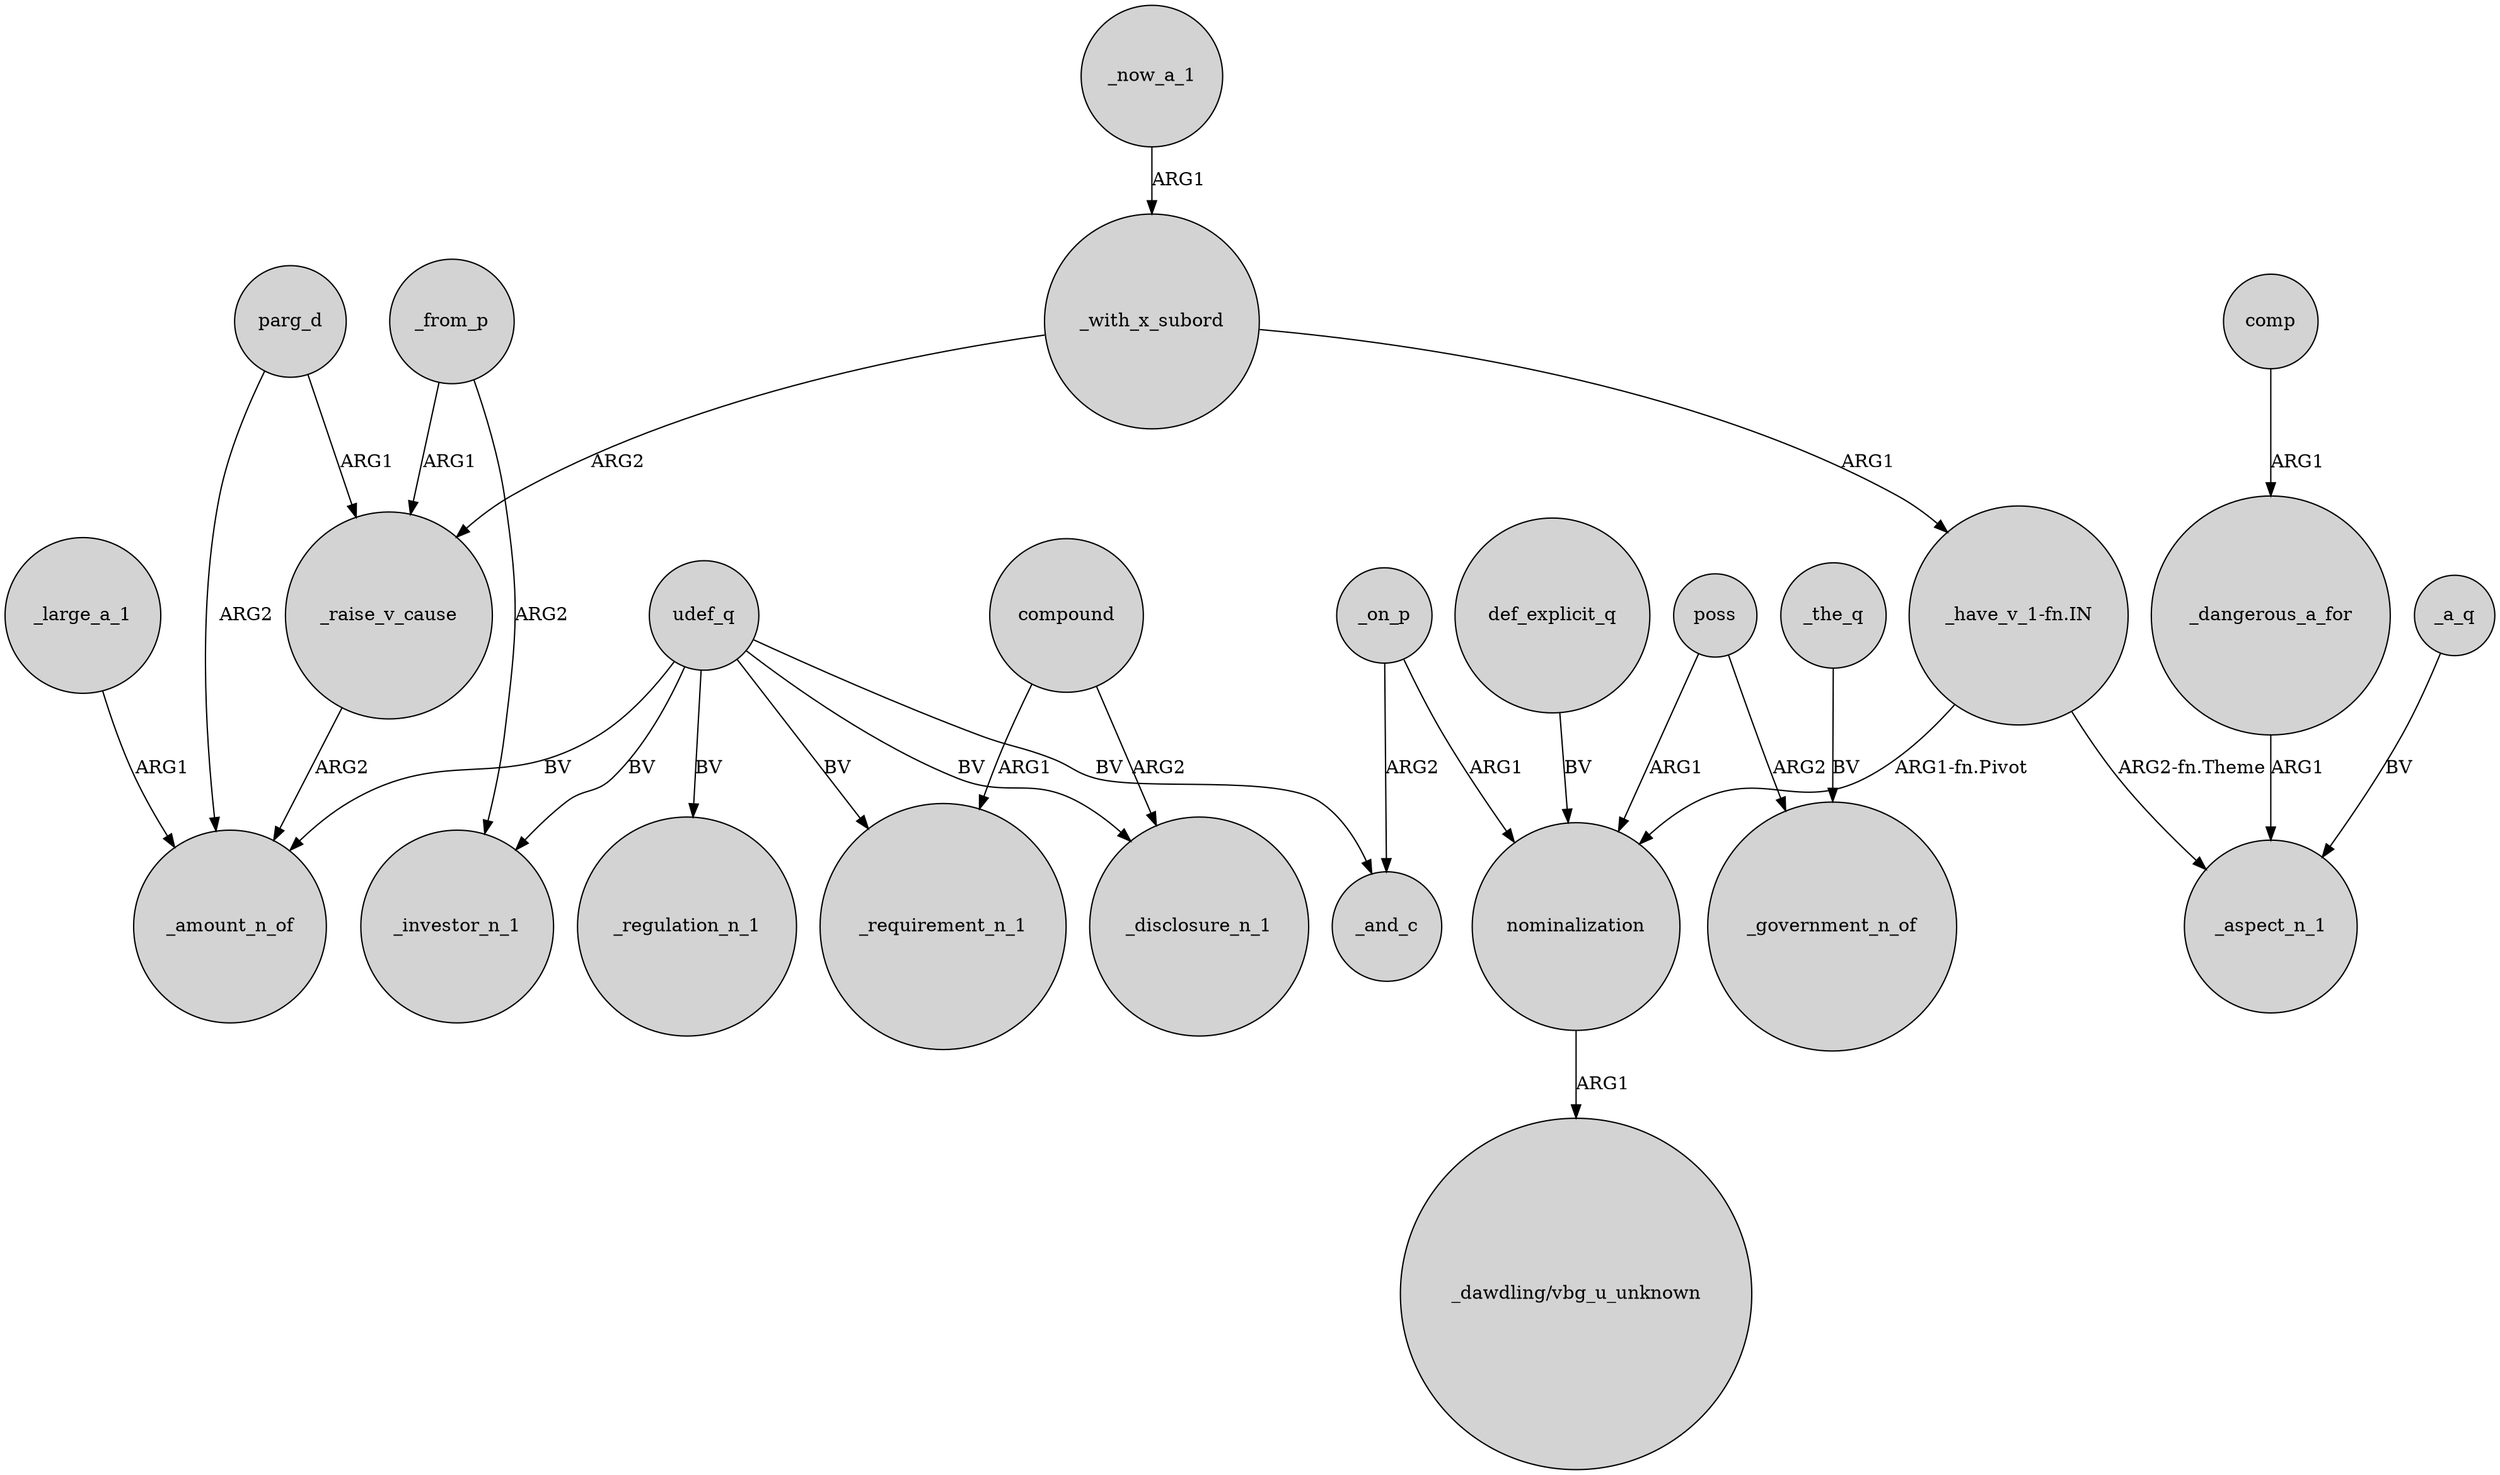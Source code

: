 digraph {
	node [shape=circle style=filled]
	parg_d -> _raise_v_cause [label=ARG1]
	udef_q -> _requirement_n_1 [label=BV]
	udef_q -> _amount_n_of [label=BV]
	udef_q -> _investor_n_1 [label=BV]
	udef_q -> _disclosure_n_1 [label=BV]
	_with_x_subord -> "_have_v_1-fn.IN" [label=ARG1]
	_dangerous_a_for -> _aspect_n_1 [label=ARG1]
	_with_x_subord -> _raise_v_cause [label=ARG2]
	_on_p -> nominalization [label=ARG1]
	poss -> nominalization [label=ARG1]
	nominalization -> "_dawdling/vbg_u_unknown" [label=ARG1]
	"_have_v_1-fn.IN" -> nominalization [label="ARG1-fn.Pivot"]
	compound -> _disclosure_n_1 [label=ARG2]
	_raise_v_cause -> _amount_n_of [label=ARG2]
	_large_a_1 -> _amount_n_of [label=ARG1]
	_the_q -> _government_n_of [label=BV]
	_on_p -> _and_c [label=ARG2]
	parg_d -> _amount_n_of [label=ARG2]
	compound -> _requirement_n_1 [label=ARG1]
	def_explicit_q -> nominalization [label=BV]
	udef_q -> _regulation_n_1 [label=BV]
	udef_q -> _and_c [label=BV]
	poss -> _government_n_of [label=ARG2]
	"_have_v_1-fn.IN" -> _aspect_n_1 [label="ARG2-fn.Theme"]
	_now_a_1 -> _with_x_subord [label=ARG1]
	_from_p -> _investor_n_1 [label=ARG2]
	comp -> _dangerous_a_for [label=ARG1]
	_a_q -> _aspect_n_1 [label=BV]
	_from_p -> _raise_v_cause [label=ARG1]
}
